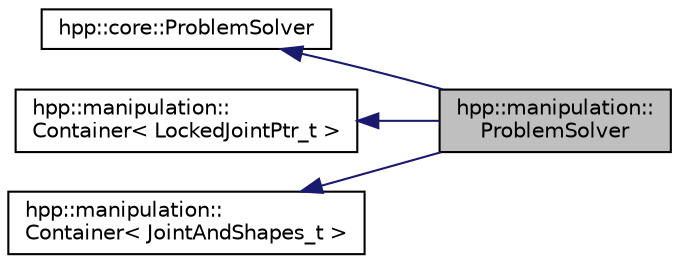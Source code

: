 digraph "hpp::manipulation::ProblemSolver"
{
  edge [fontname="Helvetica",fontsize="10",labelfontname="Helvetica",labelfontsize="10"];
  node [fontname="Helvetica",fontsize="10",shape=record];
  rankdir="LR";
  Node1 [label="hpp::manipulation::\lProblemSolver",height=0.2,width=0.4,color="black", fillcolor="grey75", style="filled" fontcolor="black"];
  Node2 -> Node1 [dir="back",color="midnightblue",fontsize="10",style="solid",fontname="Helvetica"];
  Node2 [label="hpp::core::ProblemSolver",height=0.2,width=0.4,color="black", fillcolor="white", style="filled",URL="https://jmirabel.github.io/hpp-doc/api/hpp-core/doxygen-html/hpp-core.doxytag$a00061.html"];
  Node3 -> Node1 [dir="back",color="midnightblue",fontsize="10",style="solid",fontname="Helvetica"];
  Node3 [label="hpp::manipulation::\lContainer\< LockedJointPtr_t \>",height=0.2,width=0.4,color="black", fillcolor="white", style="filled",URL="$a00010.html"];
  Node4 -> Node1 [dir="back",color="midnightblue",fontsize="10",style="solid",fontname="Helvetica"];
  Node4 [label="hpp::manipulation::\lContainer\< JointAndShapes_t \>",height=0.2,width=0.4,color="black", fillcolor="white", style="filled",URL="$a00010.html"];
}
